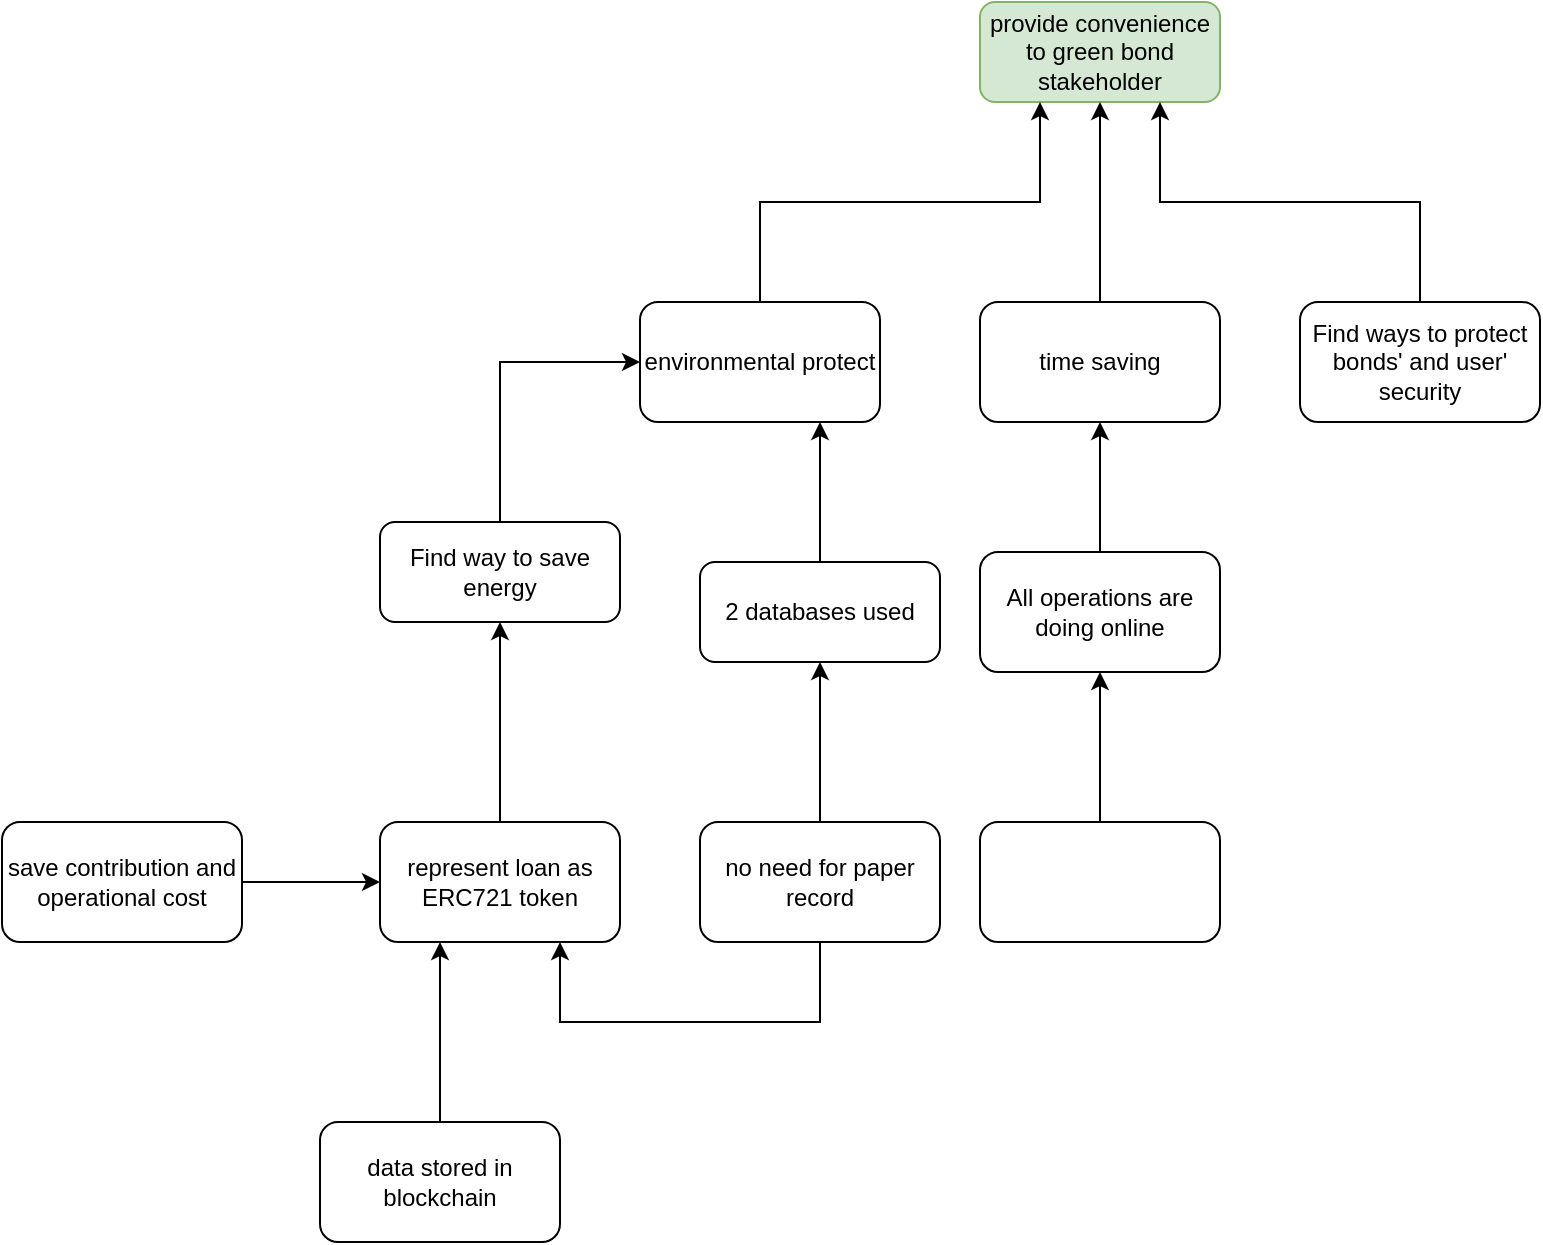 <mxfile version="14.9.7" type="github">
  <diagram id="Lk4EkjJhUrZJCpCul70C" name="Page-1">
    <mxGraphModel dx="1991" dy="571" grid="1" gridSize="10" guides="1" tooltips="1" connect="1" arrows="1" fold="1" page="1" pageScale="1" pageWidth="827" pageHeight="1169" math="0" shadow="0">
      <root>
        <mxCell id="0" />
        <mxCell id="1" parent="0" />
        <mxCell id="YYW-h24_xA7e8C2LyHym-1" value="provide convenience to green bond stakeholder" style="rounded=1;whiteSpace=wrap;html=1;fillColor=#d5e8d4;strokeColor=#82b366;" vertex="1" parent="1">
          <mxGeometry x="340" y="90" width="120" height="50" as="geometry" />
        </mxCell>
        <mxCell id="YYW-h24_xA7e8C2LyHym-5" style="edgeStyle=orthogonalEdgeStyle;rounded=0;orthogonalLoop=1;jettySize=auto;html=1;exitX=0.5;exitY=0;exitDx=0;exitDy=0;entryX=0.5;entryY=1;entryDx=0;entryDy=0;" edge="1" parent="1" source="YYW-h24_xA7e8C2LyHym-4" target="YYW-h24_xA7e8C2LyHym-1">
          <mxGeometry relative="1" as="geometry" />
        </mxCell>
        <mxCell id="YYW-h24_xA7e8C2LyHym-4" value="time saving" style="rounded=1;whiteSpace=wrap;html=1;" vertex="1" parent="1">
          <mxGeometry x="340" y="240" width="120" height="60" as="geometry" />
        </mxCell>
        <mxCell id="YYW-h24_xA7e8C2LyHym-29" style="edgeStyle=orthogonalEdgeStyle;rounded=0;orthogonalLoop=1;jettySize=auto;html=1;exitX=0.5;exitY=0;exitDx=0;exitDy=0;entryX=0;entryY=0.5;entryDx=0;entryDy=0;" edge="1" parent="1" source="YYW-h24_xA7e8C2LyHym-6" target="YYW-h24_xA7e8C2LyHym-9">
          <mxGeometry relative="1" as="geometry" />
        </mxCell>
        <mxCell id="YYW-h24_xA7e8C2LyHym-6" value="Find way to save energy" style="rounded=1;whiteSpace=wrap;html=1;" vertex="1" parent="1">
          <mxGeometry x="40" y="350" width="120" height="50" as="geometry" />
        </mxCell>
        <mxCell id="YYW-h24_xA7e8C2LyHym-10" style="edgeStyle=orthogonalEdgeStyle;rounded=0;orthogonalLoop=1;jettySize=auto;html=1;exitX=0.5;exitY=0;exitDx=0;exitDy=0;entryX=0.25;entryY=1;entryDx=0;entryDy=0;" edge="1" parent="1" source="YYW-h24_xA7e8C2LyHym-9" target="YYW-h24_xA7e8C2LyHym-1">
          <mxGeometry relative="1" as="geometry" />
        </mxCell>
        <mxCell id="YYW-h24_xA7e8C2LyHym-9" value="environmental protect" style="rounded=1;whiteSpace=wrap;html=1;" vertex="1" parent="1">
          <mxGeometry x="170" y="240" width="120" height="60" as="geometry" />
        </mxCell>
        <mxCell id="YYW-h24_xA7e8C2LyHym-14" style="edgeStyle=orthogonalEdgeStyle;rounded=0;orthogonalLoop=1;jettySize=auto;html=1;exitX=0.5;exitY=0;exitDx=0;exitDy=0;entryX=0.75;entryY=1;entryDx=0;entryDy=0;" edge="1" parent="1" source="YYW-h24_xA7e8C2LyHym-12" target="YYW-h24_xA7e8C2LyHym-1">
          <mxGeometry relative="1" as="geometry" />
        </mxCell>
        <mxCell id="YYW-h24_xA7e8C2LyHym-12" value="Find ways to protect bonds&#39; and user&#39; security" style="rounded=1;whiteSpace=wrap;html=1;" vertex="1" parent="1">
          <mxGeometry x="500" y="240" width="120" height="60" as="geometry" />
        </mxCell>
        <mxCell id="YYW-h24_xA7e8C2LyHym-17" style="edgeStyle=orthogonalEdgeStyle;rounded=0;orthogonalLoop=1;jettySize=auto;html=1;exitX=0.5;exitY=0;exitDx=0;exitDy=0;entryX=0.75;entryY=1;entryDx=0;entryDy=0;" edge="1" parent="1" source="YYW-h24_xA7e8C2LyHym-16" target="YYW-h24_xA7e8C2LyHym-9">
          <mxGeometry relative="1" as="geometry" />
        </mxCell>
        <mxCell id="YYW-h24_xA7e8C2LyHym-16" value="2 databases used" style="rounded=1;whiteSpace=wrap;html=1;" vertex="1" parent="1">
          <mxGeometry x="200" y="370" width="120" height="50" as="geometry" />
        </mxCell>
        <mxCell id="YYW-h24_xA7e8C2LyHym-32" style="edgeStyle=orthogonalEdgeStyle;rounded=0;orthogonalLoop=1;jettySize=auto;html=1;exitX=0.5;exitY=0;exitDx=0;exitDy=0;entryX=0.5;entryY=1;entryDx=0;entryDy=0;" edge="1" parent="1" source="YYW-h24_xA7e8C2LyHym-19" target="YYW-h24_xA7e8C2LyHym-4">
          <mxGeometry relative="1" as="geometry" />
        </mxCell>
        <mxCell id="YYW-h24_xA7e8C2LyHym-19" value="All operations are doing online" style="rounded=1;whiteSpace=wrap;html=1;" vertex="1" parent="1">
          <mxGeometry x="340" y="365" width="120" height="60" as="geometry" />
        </mxCell>
        <mxCell id="YYW-h24_xA7e8C2LyHym-30" style="edgeStyle=orthogonalEdgeStyle;rounded=0;orthogonalLoop=1;jettySize=auto;html=1;exitX=0.5;exitY=0;exitDx=0;exitDy=0;entryX=0.5;entryY=1;entryDx=0;entryDy=0;" edge="1" parent="1" source="YYW-h24_xA7e8C2LyHym-20" target="YYW-h24_xA7e8C2LyHym-16">
          <mxGeometry relative="1" as="geometry" />
        </mxCell>
        <mxCell id="YYW-h24_xA7e8C2LyHym-31" style="edgeStyle=orthogonalEdgeStyle;rounded=0;orthogonalLoop=1;jettySize=auto;html=1;exitX=0.5;exitY=1;exitDx=0;exitDy=0;entryX=0.75;entryY=1;entryDx=0;entryDy=0;" edge="1" parent="1" source="YYW-h24_xA7e8C2LyHym-20" target="YYW-h24_xA7e8C2LyHym-25">
          <mxGeometry relative="1" as="geometry">
            <Array as="points">
              <mxPoint x="260" y="600" />
              <mxPoint x="130" y="600" />
            </Array>
          </mxGeometry>
        </mxCell>
        <mxCell id="YYW-h24_xA7e8C2LyHym-20" value="no need for paper record" style="rounded=1;whiteSpace=wrap;html=1;" vertex="1" parent="1">
          <mxGeometry x="200" y="500" width="120" height="60" as="geometry" />
        </mxCell>
        <mxCell id="YYW-h24_xA7e8C2LyHym-26" style="edgeStyle=orthogonalEdgeStyle;rounded=0;orthogonalLoop=1;jettySize=auto;html=1;exitX=0.5;exitY=0;exitDx=0;exitDy=0;entryX=0.5;entryY=1;entryDx=0;entryDy=0;" edge="1" parent="1" source="YYW-h24_xA7e8C2LyHym-25" target="YYW-h24_xA7e8C2LyHym-6">
          <mxGeometry relative="1" as="geometry" />
        </mxCell>
        <mxCell id="YYW-h24_xA7e8C2LyHym-25" value="represent loan as ERC721 token" style="rounded=1;whiteSpace=wrap;html=1;" vertex="1" parent="1">
          <mxGeometry x="40" y="500" width="120" height="60" as="geometry" />
        </mxCell>
        <mxCell id="YYW-h24_xA7e8C2LyHym-28" value="" style="edgeStyle=orthogonalEdgeStyle;rounded=0;orthogonalLoop=1;jettySize=auto;html=1;" edge="1" parent="1" source="YYW-h24_xA7e8C2LyHym-27" target="YYW-h24_xA7e8C2LyHym-25">
          <mxGeometry relative="1" as="geometry" />
        </mxCell>
        <mxCell id="YYW-h24_xA7e8C2LyHym-27" value="save contribution and operational cost" style="rounded=1;whiteSpace=wrap;html=1;" vertex="1" parent="1">
          <mxGeometry x="-149" y="500" width="120" height="60" as="geometry" />
        </mxCell>
        <mxCell id="YYW-h24_xA7e8C2LyHym-34" value="" style="edgeStyle=orthogonalEdgeStyle;rounded=0;orthogonalLoop=1;jettySize=auto;html=1;" edge="1" parent="1" source="YYW-h24_xA7e8C2LyHym-33" target="YYW-h24_xA7e8C2LyHym-19">
          <mxGeometry relative="1" as="geometry" />
        </mxCell>
        <mxCell id="YYW-h24_xA7e8C2LyHym-33" value="" style="rounded=1;whiteSpace=wrap;html=1;" vertex="1" parent="1">
          <mxGeometry x="340" y="500" width="120" height="60" as="geometry" />
        </mxCell>
        <mxCell id="YYW-h24_xA7e8C2LyHym-36" style="edgeStyle=orthogonalEdgeStyle;rounded=0;orthogonalLoop=1;jettySize=auto;html=1;exitX=0.5;exitY=0;exitDx=0;exitDy=0;entryX=0.25;entryY=1;entryDx=0;entryDy=0;" edge="1" parent="1" source="YYW-h24_xA7e8C2LyHym-35" target="YYW-h24_xA7e8C2LyHym-25">
          <mxGeometry relative="1" as="geometry" />
        </mxCell>
        <mxCell id="YYW-h24_xA7e8C2LyHym-35" value="data stored in blockchain" style="rounded=1;whiteSpace=wrap;html=1;" vertex="1" parent="1">
          <mxGeometry x="10" y="650" width="120" height="60" as="geometry" />
        </mxCell>
      </root>
    </mxGraphModel>
  </diagram>
</mxfile>
